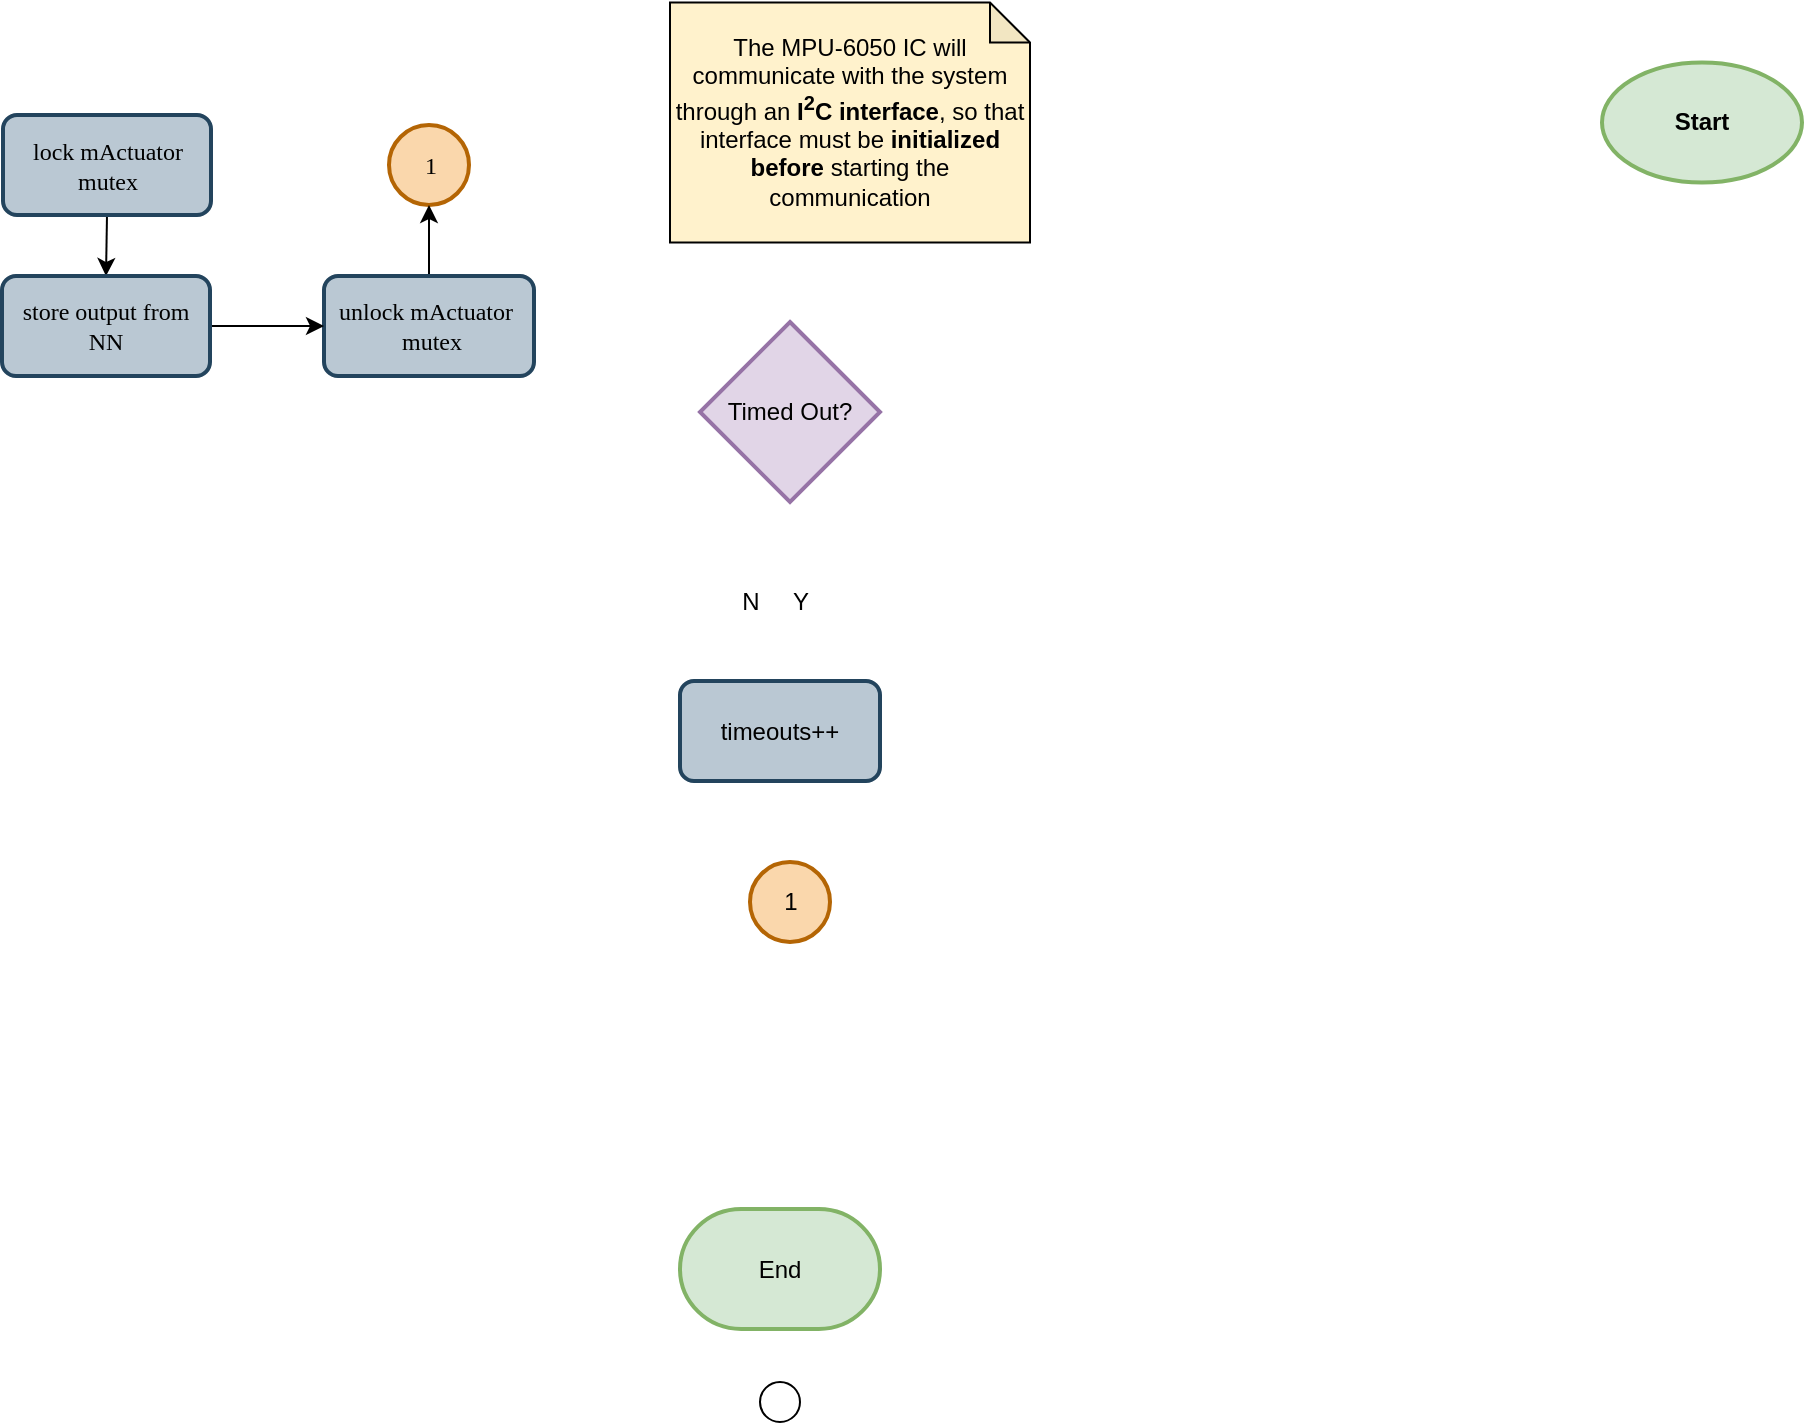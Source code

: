 <mxfile version="12.3.2" type="device" pages="1"><diagram id="vXdH0S8YqX3_sipvJm4k" name="1"><mxGraphModel dx="4929" dy="832" grid="1" gridSize="10" guides="1" tooltips="1" connect="1" arrows="1" fold="1" page="1" pageScale="1" pageWidth="1169" pageHeight="827" math="0" shadow="0"><root><mxCell id="0"/><mxCell id="1" parent="0"/><mxCell id="i7xsfLOPxP_l_jBGsMQ8-1" value="Timed Out?" style="strokeWidth=2;html=1;shape=mxgraph.flowchart.decision;whiteSpace=wrap;fillColor=#e1d5e7;strokeColor=#9673a6;" vertex="1" parent="1"><mxGeometry x="-2255" y="190" width="90" height="90" as="geometry"/></mxCell><mxCell id="i7xsfLOPxP_l_jBGsMQ8-2" value="Y" style="text;html=1;align=center;verticalAlign=middle;resizable=0;points=[];;autosize=1;" vertex="1" parent="1"><mxGeometry x="-2215" y="320" width="20" height="20" as="geometry"/></mxCell><mxCell id="i7xsfLOPxP_l_jBGsMQ8-3" value="N" style="text;html=1;align=center;verticalAlign=middle;resizable=0;points=[];;autosize=1;" vertex="1" parent="1"><mxGeometry x="-2240" y="320" width="20" height="20" as="geometry"/></mxCell><mxCell id="i7xsfLOPxP_l_jBGsMQ8-4" value="timeouts++" style="rounded=1;whiteSpace=wrap;html=1;absoluteArcSize=1;arcSize=14;strokeWidth=2;fillColor=#bac8d3;strokeColor=#23445d;" vertex="1" parent="1"><mxGeometry x="-2265" y="369.5" width="100" height="50" as="geometry"/></mxCell><mxCell id="i7xsfLOPxP_l_jBGsMQ8-5" value="1" style="verticalLabelPosition=middle;verticalAlign=middle;html=1;shape=mxgraph.flowchart.on-page_reference;strokeWidth=2;align=center;labelPosition=center;fillColor=#fad7ac;strokeColor=#b46504;" vertex="1" parent="1"><mxGeometry x="-2230" y="460" width="40" height="40" as="geometry"/></mxCell><mxCell id="i7xsfLOPxP_l_jBGsMQ8-6" value="Start" style="strokeWidth=2;html=1;shape=mxgraph.flowchart.start_1;whiteSpace=wrap;fillColor=#d5e8d4;strokeColor=#82b366;fontStyle=1" vertex="1" parent="1"><mxGeometry x="-1804" y="60.25" width="100" height="60" as="geometry"/></mxCell><mxCell id="i7xsfLOPxP_l_jBGsMQ8-7" value="End" style="strokeWidth=2;html=1;shape=mxgraph.flowchart.terminator;whiteSpace=wrap;fillColor=#d5e8d4;strokeColor=#82b366;" vertex="1" parent="1"><mxGeometry x="-2265" y="633.5" width="100" height="60" as="geometry"/></mxCell><mxCell id="i7xsfLOPxP_l_jBGsMQ8-8" value="The MPU-6050 IC will communicate with the system through an &lt;b&gt;I&lt;sup&gt;2&lt;/sup&gt;C interface&lt;/b&gt;, so that interface must be &lt;b&gt;initialized before&lt;/b&gt; starting the communication" style="shape=note;html=1;backgroundOutline=1;darkOpacity=0.05;size=20;fillColor=#fff2cc;strokeColor=#000000;whiteSpace=wrap;" vertex="1" parent="1"><mxGeometry x="-2270" y="30.25" width="180" height="120" as="geometry"/></mxCell><mxCell id="i7xsfLOPxP_l_jBGsMQ8-9" value="" style="ellipse;whiteSpace=wrap;html=1;aspect=fixed;" vertex="1" parent="1"><mxGeometry x="-2225" y="720" width="20" height="20" as="geometry"/></mxCell><mxCell id="i7xsfLOPxP_l_jBGsMQ8-10" value="1" style="verticalLabelPosition=middle;verticalAlign=middle;html=1;shape=mxgraph.flowchart.on-page_reference;strokeWidth=2;align=center;labelPosition=center;fillColor=#fad7ac;strokeColor=#b46504;fontFamily=Consolas;" vertex="1" parent="1"><mxGeometry x="-2410.5" y="91.5" width="40" height="40" as="geometry"/></mxCell><mxCell id="i7xsfLOPxP_l_jBGsMQ8-11" style="edgeStyle=none;rounded=0;orthogonalLoop=1;jettySize=auto;html=1;exitX=0.5;exitY=1;exitDx=0;exitDy=0;entryX=0.5;entryY=0;entryDx=0;entryDy=0;startArrow=none;startFill=0;endArrow=classic;endFill=1;fontFamily=Consolas;" edge="1" parent="1" source="i7xsfLOPxP_l_jBGsMQ8-12" target="i7xsfLOPxP_l_jBGsMQ8-16"><mxGeometry relative="1" as="geometry"/></mxCell><mxCell id="i7xsfLOPxP_l_jBGsMQ8-12" value="lock mActuator mutex" style="rounded=1;whiteSpace=wrap;html=1;absoluteArcSize=1;arcSize=14;strokeWidth=2;fillColor=#bac8d3;strokeColor=#23445d;fontFamily=Consolas;" vertex="1" parent="1"><mxGeometry x="-2603.5" y="86.5" width="104" height="50" as="geometry"/></mxCell><mxCell id="i7xsfLOPxP_l_jBGsMQ8-13" style="edgeStyle=none;rounded=0;orthogonalLoop=1;jettySize=auto;html=1;exitX=0.5;exitY=0;exitDx=0;exitDy=0;startArrow=none;startFill=0;endArrow=classic;endFill=1;fontFamily=Consolas;" edge="1" parent="1" source="i7xsfLOPxP_l_jBGsMQ8-14" target="i7xsfLOPxP_l_jBGsMQ8-10"><mxGeometry relative="1" as="geometry"/></mxCell><mxCell id="i7xsfLOPxP_l_jBGsMQ8-14" value="unlock mActuator&amp;nbsp;&lt;br&gt;&amp;nbsp;mutex" style="rounded=1;whiteSpace=wrap;html=1;absoluteArcSize=1;arcSize=14;strokeWidth=2;fillColor=#bac8d3;strokeColor=#23445d;fontFamily=Consolas;" vertex="1" parent="1"><mxGeometry x="-2443" y="167" width="105" height="50" as="geometry"/></mxCell><mxCell id="i7xsfLOPxP_l_jBGsMQ8-15" style="edgeStyle=none;rounded=0;orthogonalLoop=1;jettySize=auto;html=1;exitX=1;exitY=0.5;exitDx=0;exitDy=0;entryX=0;entryY=0.5;entryDx=0;entryDy=0;startArrow=none;startFill=0;endArrow=classic;endFill=1;fontFamily=Consolas;" edge="1" parent="1" source="i7xsfLOPxP_l_jBGsMQ8-16" target="i7xsfLOPxP_l_jBGsMQ8-14"><mxGeometry relative="1" as="geometry"><mxPoint x="-2458" y="192" as="targetPoint"/></mxGeometry></mxCell><mxCell id="i7xsfLOPxP_l_jBGsMQ8-16" value="store output from NN" style="rounded=1;whiteSpace=wrap;html=1;absoluteArcSize=1;arcSize=14;strokeWidth=2;fillColor=#bac8d3;strokeColor=#23445d;fontFamily=Consolas;" vertex="1" parent="1"><mxGeometry x="-2604" y="167" width="104" height="50" as="geometry"/></mxCell></root></mxGraphModel></diagram></mxfile>